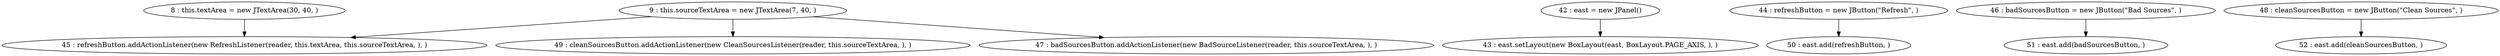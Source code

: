 digraph G {
"8 : this.textArea = new JTextArea(30, 40, )"
"8 : this.textArea = new JTextArea(30, 40, )" -> "45 : refreshButton.addActionListener(new RefreshListener(reader, this.textArea, this.sourceTextArea, ), )"
"9 : this.sourceTextArea = new JTextArea(7, 40, )"
"9 : this.sourceTextArea = new JTextArea(7, 40, )" -> "49 : cleanSourcesButton.addActionListener(new CleanSourcesListener(reader, this.sourceTextArea, ), )"
"9 : this.sourceTextArea = new JTextArea(7, 40, )" -> "47 : badSourcesButton.addActionListener(new BadSourceListener(reader, this.sourceTextArea, ), )"
"9 : this.sourceTextArea = new JTextArea(7, 40, )" -> "45 : refreshButton.addActionListener(new RefreshListener(reader, this.textArea, this.sourceTextArea, ), )"
"42 : east = new JPanel()"
"42 : east = new JPanel()" -> "43 : east.setLayout(new BoxLayout(east, BoxLayout.PAGE_AXIS, ), )"
"43 : east.setLayout(new BoxLayout(east, BoxLayout.PAGE_AXIS, ), )"
"44 : refreshButton = new JButton(\"Refresh\", )"
"44 : refreshButton = new JButton(\"Refresh\", )" -> "50 : east.add(refreshButton, )"
"45 : refreshButton.addActionListener(new RefreshListener(reader, this.textArea, this.sourceTextArea, ), )"
"46 : badSourcesButton = new JButton(\"Bad Sources\", )"
"46 : badSourcesButton = new JButton(\"Bad Sources\", )" -> "51 : east.add(badSourcesButton, )"
"47 : badSourcesButton.addActionListener(new BadSourceListener(reader, this.sourceTextArea, ), )"
"48 : cleanSourcesButton = new JButton(\"Clean Sources\", )"
"48 : cleanSourcesButton = new JButton(\"Clean Sources\", )" -> "52 : east.add(cleanSourcesButton, )"
"49 : cleanSourcesButton.addActionListener(new CleanSourcesListener(reader, this.sourceTextArea, ), )"
"50 : east.add(refreshButton, )"
"51 : east.add(badSourcesButton, )"
"52 : east.add(cleanSourcesButton, )"
}